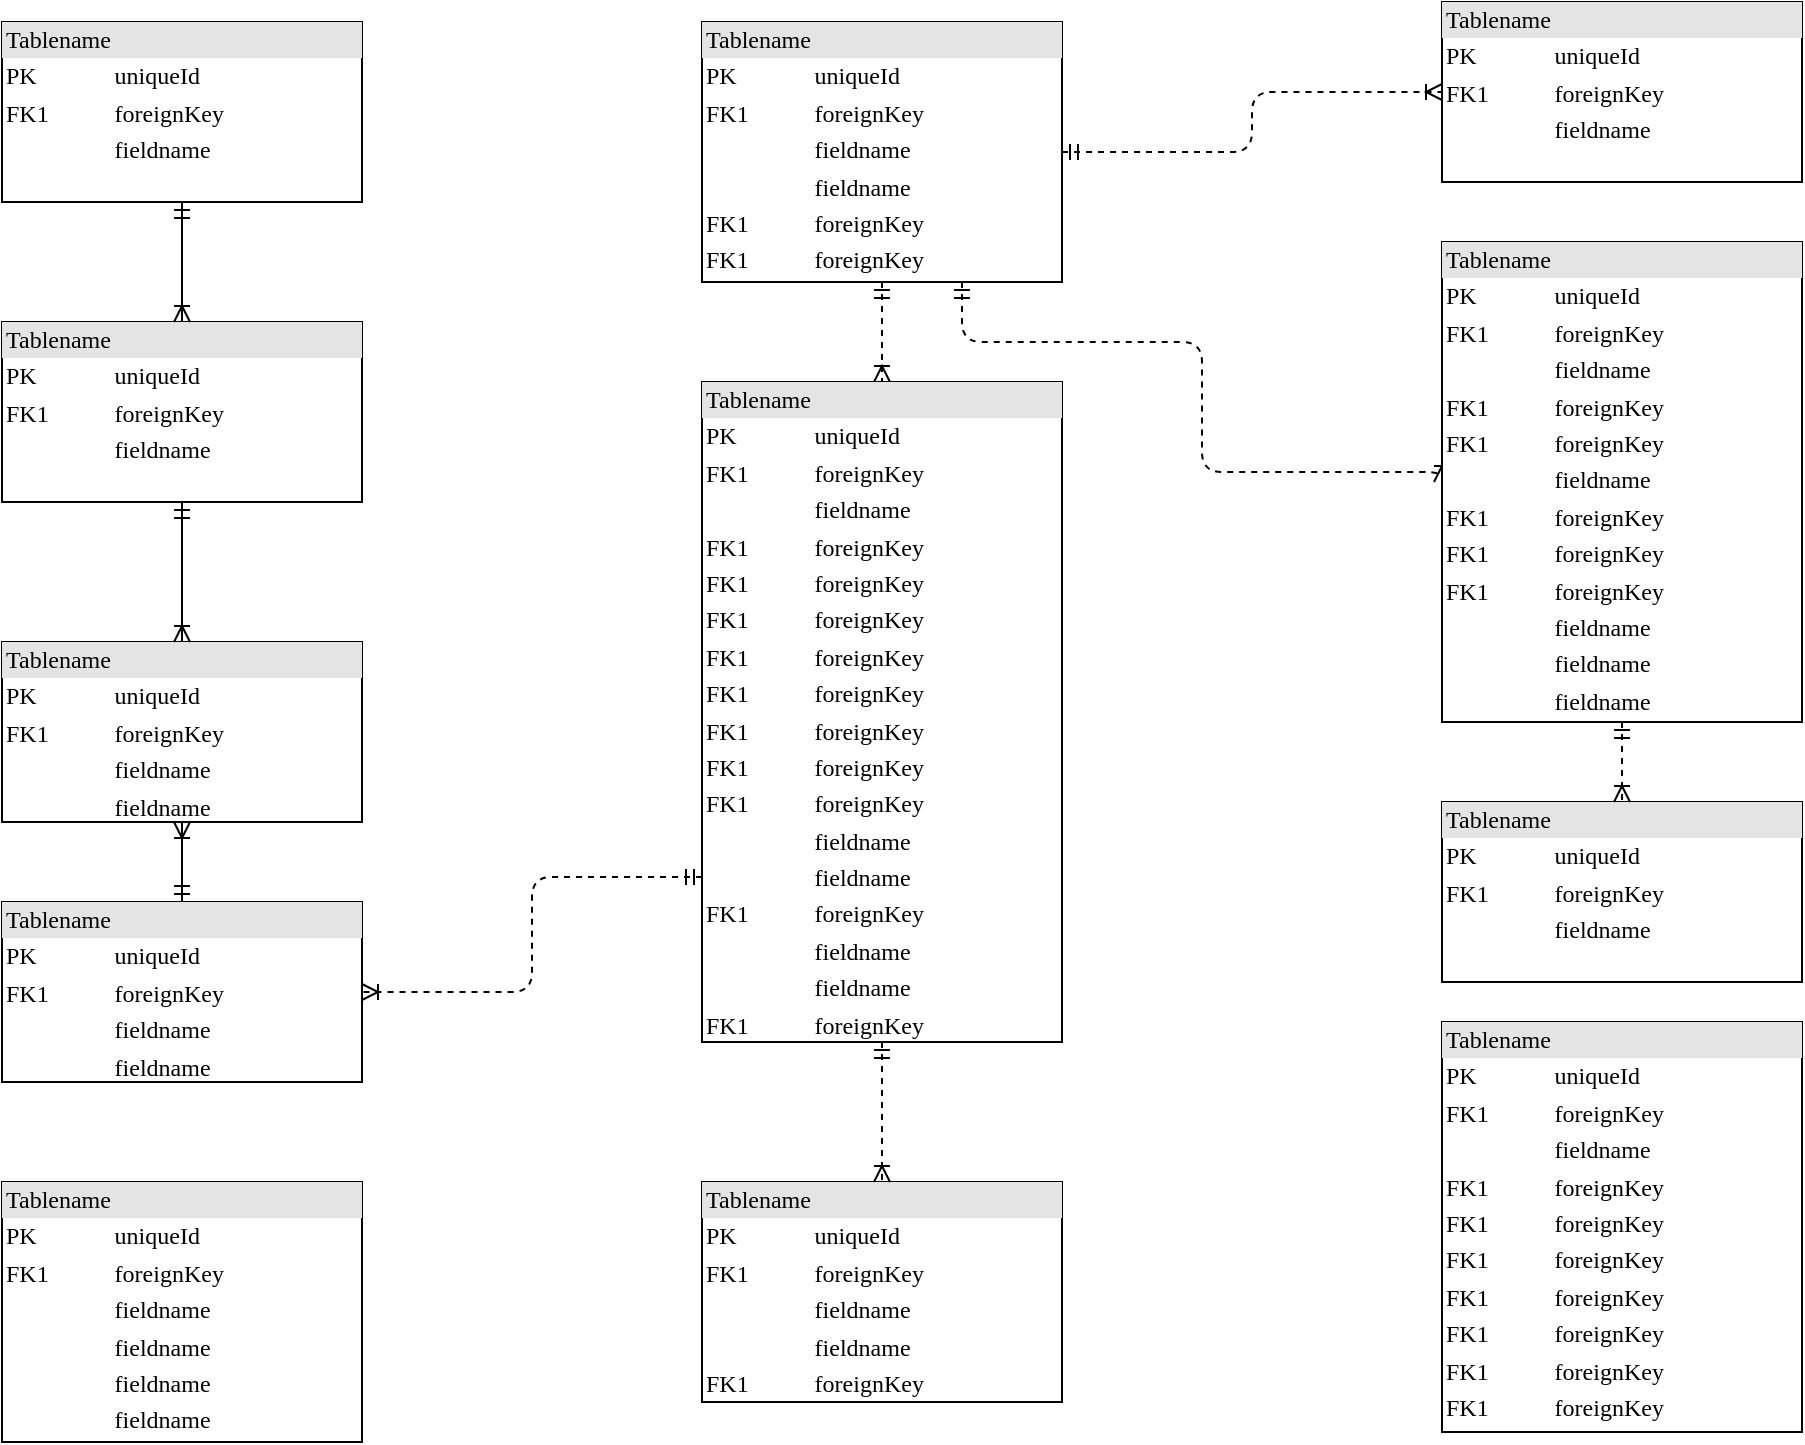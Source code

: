 <mxfile version="26.1.3">
  <diagram name="Page-1" id="2ca16b54-16f6-2749-3443-fa8db7711227">
    <mxGraphModel dx="1408" dy="748" grid="1" gridSize="10" guides="1" tooltips="1" connect="1" arrows="1" fold="1" page="1" pageScale="1" pageWidth="1100" pageHeight="850" background="none" math="0" shadow="0">
      <root>
        <mxCell id="0" />
        <mxCell id="1" parent="0" />
        <mxCell id="2ed32ef02a7f4228-1" value="&lt;div style=&quot;box-sizing:border-box;width:100%;background:#e4e4e4;padding:2px;&quot;&gt;Tablename&lt;/div&gt;&lt;table style=&quot;width:100%;font-size:1em;&quot; cellpadding=&quot;2&quot; cellspacing=&quot;0&quot;&gt;&lt;tr&gt;&lt;td&gt;PK&lt;/td&gt;&lt;td&gt;uniqueId&lt;/td&gt;&lt;/tr&gt;&lt;tr&gt;&lt;td&gt;FK1&lt;/td&gt;&lt;td&gt;foreignKey&lt;/td&gt;&lt;/tr&gt;&lt;tr&gt;&lt;td&gt;&lt;/td&gt;&lt;td&gt;fieldname&lt;/td&gt;&lt;/tr&gt;&lt;/table&gt;" style="verticalAlign=top;align=left;overflow=fill;html=1;rounded=0;shadow=0;comic=0;labelBackgroundColor=none;strokeWidth=1;fontFamily=Verdana;fontSize=12" parent="1" vertex="1">
          <mxGeometry x="110" y="100" width="180" height="90" as="geometry" />
        </mxCell>
        <mxCell id="2ed32ef02a7f4228-18" style="edgeStyle=orthogonalEdgeStyle;html=1;entryX=0.5;entryY=0;dashed=1;labelBackgroundColor=none;startArrow=ERmandOne;endArrow=ERoneToMany;fontFamily=Verdana;fontSize=12;align=left;" parent="1" source="2ed32ef02a7f4228-2" target="2ed32ef02a7f4228-8" edge="1">
          <mxGeometry relative="1" as="geometry" />
        </mxCell>
        <mxCell id="2ed32ef02a7f4228-19" style="edgeStyle=orthogonalEdgeStyle;html=1;dashed=1;labelBackgroundColor=none;startArrow=ERmandOne;endArrow=ERoneToMany;fontFamily=Verdana;fontSize=12;align=left;entryX=0;entryY=0.5;" parent="1" source="2ed32ef02a7f4228-2" target="2ed32ef02a7f4228-10" edge="1">
          <mxGeometry relative="1" as="geometry">
            <Array as="points">
              <mxPoint x="590" y="260" />
              <mxPoint x="710" y="260" />
              <mxPoint x="710" y="325" />
            </Array>
          </mxGeometry>
        </mxCell>
        <mxCell id="2ed32ef02a7f4228-20" style="edgeStyle=orthogonalEdgeStyle;html=1;dashed=1;labelBackgroundColor=none;startArrow=ERmandOne;endArrow=ERoneToMany;fontFamily=Verdana;fontSize=12;align=left;" parent="1" source="2ed32ef02a7f4228-2" target="2ed32ef02a7f4228-11" edge="1">
          <mxGeometry relative="1" as="geometry" />
        </mxCell>
        <mxCell id="2ed32ef02a7f4228-2" value="&lt;div style=&quot;box-sizing: border-box ; width: 100% ; background: #e4e4e4 ; padding: 2px&quot;&gt;Tablename&lt;/div&gt;&lt;table style=&quot;width: 100% ; font-size: 1em&quot; cellpadding=&quot;2&quot; cellspacing=&quot;0&quot;&gt;&lt;tbody&gt;&lt;tr&gt;&lt;td&gt;PK&lt;/td&gt;&lt;td&gt;uniqueId&lt;/td&gt;&lt;/tr&gt;&lt;tr&gt;&lt;td&gt;FK1&lt;/td&gt;&lt;td&gt;foreignKey&lt;/td&gt;&lt;/tr&gt;&lt;tr&gt;&lt;td&gt;&lt;/td&gt;&lt;td&gt;fieldname&lt;/td&gt;&lt;/tr&gt;&lt;tr&gt;&lt;td&gt;&lt;br&gt;&lt;/td&gt;&lt;td&gt;fieldname&lt;br&gt;&lt;/td&gt;&lt;/tr&gt;&lt;tr&gt;&lt;td&gt;FK1&lt;br&gt;&lt;/td&gt;&lt;td&gt;foreignKey&lt;br&gt;&lt;/td&gt;&lt;/tr&gt;&lt;tr&gt;&lt;td&gt;FK1&lt;br&gt;&lt;/td&gt;&lt;td&gt;foreignKey&lt;br&gt;&lt;/td&gt;&lt;/tr&gt;&lt;/tbody&gt;&lt;/table&gt;" style="verticalAlign=top;align=left;overflow=fill;html=1;rounded=0;shadow=0;comic=0;labelBackgroundColor=none;strokeWidth=1;fontFamily=Verdana;fontSize=12" parent="1" vertex="1">
          <mxGeometry x="460" y="100" width="180" height="130" as="geometry" />
        </mxCell>
        <mxCell id="2ed32ef02a7f4228-16" style="edgeStyle=orthogonalEdgeStyle;html=1;labelBackgroundColor=none;startArrow=ERmandOne;endArrow=ERoneToMany;fontFamily=Verdana;fontSize=12;align=left;" parent="1" source="2ed32ef02a7f4228-3" target="2ed32ef02a7f4228-4" edge="1">
          <mxGeometry relative="1" as="geometry" />
        </mxCell>
        <mxCell id="2ed32ef02a7f4228-22" style="edgeStyle=orthogonalEdgeStyle;html=1;exitX=0;exitY=0.75;entryX=1;entryY=0.5;dashed=1;labelBackgroundColor=none;startArrow=ERmandOne;endArrow=ERoneToMany;fontFamily=Verdana;fontSize=12;align=left;" parent="1" source="2ed32ef02a7f4228-8" target="2ed32ef02a7f4228-3" edge="1">
          <mxGeometry relative="1" as="geometry" />
        </mxCell>
        <mxCell id="2ed32ef02a7f4228-3" value="&lt;div style=&quot;box-sizing: border-box ; width: 100% ; background: #e4e4e4 ; padding: 2px&quot;&gt;Tablename&lt;/div&gt;&lt;table style=&quot;width: 100% ; font-size: 1em&quot; cellpadding=&quot;2&quot; cellspacing=&quot;0&quot;&gt;&lt;tbody&gt;&lt;tr&gt;&lt;td&gt;PK&lt;/td&gt;&lt;td&gt;uniqueId&lt;/td&gt;&lt;/tr&gt;&lt;tr&gt;&lt;td&gt;FK1&lt;/td&gt;&lt;td&gt;foreignKey&lt;/td&gt;&lt;/tr&gt;&lt;tr&gt;&lt;td&gt;&lt;/td&gt;&lt;td&gt;fieldname&lt;/td&gt;&lt;/tr&gt;&lt;tr&gt;&lt;td&gt;&lt;br&gt;&lt;/td&gt;&lt;td&gt;fieldname&lt;br&gt;&lt;/td&gt;&lt;/tr&gt;&lt;/tbody&gt;&lt;/table&gt;" style="verticalAlign=top;align=left;overflow=fill;html=1;rounded=0;shadow=0;comic=0;labelBackgroundColor=none;strokeWidth=1;fontFamily=Verdana;fontSize=12" parent="1" vertex="1">
          <mxGeometry x="110" y="540" width="180" height="90" as="geometry" />
        </mxCell>
        <mxCell id="2ed32ef02a7f4228-4" value="&lt;div style=&quot;box-sizing: border-box ; width: 100% ; background: #e4e4e4 ; padding: 2px&quot;&gt;Tablename&lt;/div&gt;&lt;table style=&quot;width: 100% ; font-size: 1em&quot; cellpadding=&quot;2&quot; cellspacing=&quot;0&quot;&gt;&lt;tbody&gt;&lt;tr&gt;&lt;td&gt;PK&lt;/td&gt;&lt;td&gt;uniqueId&lt;/td&gt;&lt;/tr&gt;&lt;tr&gt;&lt;td&gt;FK1&lt;/td&gt;&lt;td&gt;foreignKey&lt;/td&gt;&lt;/tr&gt;&lt;tr&gt;&lt;td&gt;&lt;/td&gt;&lt;td&gt;fieldname&lt;/td&gt;&lt;/tr&gt;&lt;tr&gt;&lt;td&gt;&lt;br&gt;&lt;/td&gt;&lt;td&gt;fieldname&lt;br&gt;&lt;/td&gt;&lt;/tr&gt;&lt;/tbody&gt;&lt;/table&gt;" style="verticalAlign=top;align=left;overflow=fill;html=1;rounded=0;shadow=0;comic=0;labelBackgroundColor=none;strokeWidth=1;fontFamily=Verdana;fontSize=12" parent="1" vertex="1">
          <mxGeometry x="110" y="410" width="180" height="90" as="geometry" />
        </mxCell>
        <mxCell id="2ed32ef02a7f4228-15" style="edgeStyle=orthogonalEdgeStyle;html=1;entryX=0.5;entryY=0;labelBackgroundColor=none;startArrow=ERmandOne;endArrow=ERoneToMany;fontFamily=Verdana;fontSize=12;align=left;" parent="1" source="2ed32ef02a7f4228-5" target="2ed32ef02a7f4228-4" edge="1">
          <mxGeometry relative="1" as="geometry" />
        </mxCell>
        <mxCell id="2ed32ef02a7f4228-5" value="&lt;div style=&quot;box-sizing:border-box;width:100%;background:#e4e4e4;padding:2px;&quot;&gt;Tablename&lt;/div&gt;&lt;table style=&quot;width:100%;font-size:1em;&quot; cellpadding=&quot;2&quot; cellspacing=&quot;0&quot;&gt;&lt;tr&gt;&lt;td&gt;PK&lt;/td&gt;&lt;td&gt;uniqueId&lt;/td&gt;&lt;/tr&gt;&lt;tr&gt;&lt;td&gt;FK1&lt;/td&gt;&lt;td&gt;foreignKey&lt;/td&gt;&lt;/tr&gt;&lt;tr&gt;&lt;td&gt;&lt;/td&gt;&lt;td&gt;fieldname&lt;/td&gt;&lt;/tr&gt;&lt;/table&gt;" style="verticalAlign=top;align=left;overflow=fill;html=1;rounded=0;shadow=0;comic=0;labelBackgroundColor=none;strokeWidth=1;fontFamily=Verdana;fontSize=12" parent="1" vertex="1">
          <mxGeometry x="110" y="250" width="180" height="90" as="geometry" />
        </mxCell>
        <mxCell id="2ed32ef02a7f4228-6" value="&lt;div style=&quot;box-sizing: border-box ; width: 100% ; background: #e4e4e4 ; padding: 2px&quot;&gt;Tablename&lt;/div&gt;&lt;table style=&quot;width: 100% ; font-size: 1em&quot; cellpadding=&quot;2&quot; cellspacing=&quot;0&quot;&gt;&lt;tbody&gt;&lt;tr&gt;&lt;td&gt;PK&lt;/td&gt;&lt;td&gt;uniqueId&lt;/td&gt;&lt;/tr&gt;&lt;tr&gt;&lt;td&gt;FK1&lt;/td&gt;&lt;td&gt;foreignKey&lt;/td&gt;&lt;/tr&gt;&lt;tr&gt;&lt;td&gt;&lt;/td&gt;&lt;td&gt;fieldname&lt;/td&gt;&lt;/tr&gt;&lt;tr&gt;&lt;td&gt;FK1&lt;br&gt;&lt;/td&gt;&lt;td&gt;foreignKey&lt;br&gt;&lt;/td&gt;&lt;/tr&gt;&lt;tr&gt;&lt;td&gt;FK1&lt;br&gt;&lt;/td&gt;&lt;td&gt;foreignKey&lt;br&gt;&lt;/td&gt;&lt;/tr&gt;&lt;tr&gt;&lt;td&gt;FK1&lt;br&gt;&lt;/td&gt;&lt;td&gt;foreignKey&lt;br&gt;&lt;/td&gt;&lt;/tr&gt;&lt;tr&gt;&lt;td&gt;FK1&lt;br&gt;&lt;/td&gt;&lt;td&gt;foreignKey&lt;br&gt;&lt;/td&gt;&lt;/tr&gt;&lt;tr&gt;&lt;td&gt;FK1&lt;br&gt;&lt;/td&gt;&lt;td&gt;foreignKey&lt;br&gt;&lt;/td&gt;&lt;/tr&gt;&lt;tr&gt;&lt;td&gt;FK1&lt;br&gt;&lt;/td&gt;&lt;td&gt;foreignKey&lt;br&gt;&lt;/td&gt;&lt;/tr&gt;&lt;tr&gt;&lt;td&gt;FK1&lt;br&gt;&lt;/td&gt;&lt;td&gt;foreignKey&lt;br&gt;&lt;/td&gt;&lt;/tr&gt;&lt;/tbody&gt;&lt;/table&gt;" style="verticalAlign=top;align=left;overflow=fill;html=1;rounded=0;shadow=0;comic=0;labelBackgroundColor=none;strokeWidth=1;fontFamily=Verdana;fontSize=12" parent="1" vertex="1">
          <mxGeometry x="830" y="600" width="180" height="205" as="geometry" />
        </mxCell>
        <mxCell id="2ed32ef02a7f4228-7" value="&lt;div style=&quot;box-sizing: border-box ; width: 100% ; background: #e4e4e4 ; padding: 2px&quot;&gt;Tablename&lt;/div&gt;&lt;table style=&quot;width: 100% ; font-size: 1em&quot; cellpadding=&quot;2&quot; cellspacing=&quot;0&quot;&gt;&lt;tbody&gt;&lt;tr&gt;&lt;td&gt;PK&lt;/td&gt;&lt;td&gt;uniqueId&lt;/td&gt;&lt;/tr&gt;&lt;tr&gt;&lt;td&gt;FK1&lt;/td&gt;&lt;td&gt;foreignKey&lt;/td&gt;&lt;/tr&gt;&lt;tr&gt;&lt;td&gt;&lt;/td&gt;&lt;td&gt;fieldname&lt;/td&gt;&lt;/tr&gt;&lt;tr&gt;&lt;td&gt;&lt;br&gt;&lt;/td&gt;&lt;td&gt;fieldname&lt;br&gt;&lt;/td&gt;&lt;/tr&gt;&lt;tr&gt;&lt;td&gt;FK1&lt;br&gt;&lt;/td&gt;&lt;td&gt;foreignKey&lt;br&gt;&lt;/td&gt;&lt;/tr&gt;&lt;/tbody&gt;&lt;/table&gt;" style="verticalAlign=top;align=left;overflow=fill;html=1;rounded=0;shadow=0;comic=0;labelBackgroundColor=none;strokeWidth=1;fontFamily=Verdana;fontSize=12" parent="1" vertex="1">
          <mxGeometry x="460" y="680" width="180" height="110" as="geometry" />
        </mxCell>
        <mxCell id="2ed32ef02a7f4228-17" style="edgeStyle=orthogonalEdgeStyle;html=1;entryX=0.5;entryY=0;labelBackgroundColor=none;startArrow=ERmandOne;endArrow=ERoneToMany;fontFamily=Verdana;fontSize=12;align=left;dashed=1;" parent="1" source="2ed32ef02a7f4228-8" target="2ed32ef02a7f4228-7" edge="1">
          <mxGeometry relative="1" as="geometry" />
        </mxCell>
        <mxCell id="2ed32ef02a7f4228-8" value="&lt;div style=&quot;box-sizing: border-box ; width: 100% ; background: #e4e4e4 ; padding: 2px&quot;&gt;Tablename&lt;/div&gt;&lt;table style=&quot;width: 100% ; font-size: 1em&quot; cellpadding=&quot;2&quot; cellspacing=&quot;0&quot;&gt;&lt;tbody&gt;&lt;tr&gt;&lt;td&gt;PK&lt;/td&gt;&lt;td&gt;uniqueId&lt;/td&gt;&lt;/tr&gt;&lt;tr&gt;&lt;td&gt;FK1&lt;/td&gt;&lt;td&gt;foreignKey&lt;/td&gt;&lt;/tr&gt;&lt;tr&gt;&lt;td&gt;&lt;/td&gt;&lt;td&gt;fieldname&lt;/td&gt;&lt;/tr&gt;&lt;tr&gt;&lt;td&gt;FK1&lt;br&gt;&lt;/td&gt;&lt;td&gt;foreignKey&lt;br&gt;&lt;/td&gt;&lt;/tr&gt;&lt;tr&gt;&lt;td&gt;FK1&lt;br&gt;&lt;/td&gt;&lt;td&gt;foreignKey&lt;br&gt;&lt;/td&gt;&lt;/tr&gt;&lt;tr&gt;&lt;td&gt;FK1&lt;br&gt;&lt;/td&gt;&lt;td&gt;foreignKey&lt;br&gt;&lt;/td&gt;&lt;/tr&gt;&lt;tr&gt;&lt;td&gt;FK1&lt;br&gt;&lt;/td&gt;&lt;td&gt;foreignKey&lt;br&gt;&lt;/td&gt;&lt;/tr&gt;&lt;tr&gt;&lt;td&gt;FK1&lt;br&gt;&lt;/td&gt;&lt;td&gt;foreignKey&lt;br&gt;&lt;/td&gt;&lt;/tr&gt;&lt;tr&gt;&lt;td&gt;FK1&lt;br&gt;&lt;/td&gt;&lt;td&gt;foreignKey&lt;br&gt;&lt;/td&gt;&lt;/tr&gt;&lt;tr&gt;&lt;td&gt;FK1&lt;br&gt;&lt;/td&gt;&lt;td&gt;foreignKey&lt;br&gt;&lt;/td&gt;&lt;/tr&gt;&lt;tr&gt;&lt;td&gt;FK1&lt;br&gt;&lt;/td&gt;&lt;td&gt;foreignKey&lt;br&gt;&lt;/td&gt;&lt;/tr&gt;&lt;tr&gt;&lt;td&gt;&lt;br&gt;&lt;/td&gt;&lt;td&gt;fieldname&lt;br&gt;&lt;/td&gt;&lt;/tr&gt;&lt;tr&gt;&lt;td&gt;&lt;br&gt;&lt;/td&gt;&lt;td&gt;fieldname&lt;br&gt;&lt;/td&gt;&lt;/tr&gt;&lt;tr&gt;&lt;td&gt;FK1&lt;br&gt;&lt;/td&gt;&lt;td&gt;foreignKey&lt;br&gt;&lt;/td&gt;&lt;/tr&gt;&lt;tr&gt;&lt;td&gt;&lt;br&gt;&lt;/td&gt;&lt;td&gt;fieldname&lt;br&gt;&lt;/td&gt;&lt;/tr&gt;&lt;tr&gt;&lt;td&gt;&lt;br&gt;&lt;/td&gt;&lt;td&gt;fieldname&lt;br&gt;&lt;/td&gt;&lt;/tr&gt;&lt;tr&gt;&lt;td&gt;FK1&lt;br&gt;&lt;/td&gt;&lt;td&gt;foreignKey&lt;br&gt;&lt;/td&gt;&lt;/tr&gt;&lt;/tbody&gt;&lt;/table&gt;" style="verticalAlign=top;align=left;overflow=fill;html=1;rounded=0;shadow=0;comic=0;labelBackgroundColor=none;strokeWidth=1;fontFamily=Verdana;fontSize=12" parent="1" vertex="1">
          <mxGeometry x="460" y="280" width="180" height="330" as="geometry" />
        </mxCell>
        <mxCell id="2ed32ef02a7f4228-9" value="&lt;div style=&quot;box-sizing:border-box;width:100%;background:#e4e4e4;padding:2px;&quot;&gt;Tablename&lt;/div&gt;&lt;table style=&quot;width:100%;font-size:1em;&quot; cellpadding=&quot;2&quot; cellspacing=&quot;0&quot;&gt;&lt;tr&gt;&lt;td&gt;PK&lt;/td&gt;&lt;td&gt;uniqueId&lt;/td&gt;&lt;/tr&gt;&lt;tr&gt;&lt;td&gt;FK1&lt;/td&gt;&lt;td&gt;foreignKey&lt;/td&gt;&lt;/tr&gt;&lt;tr&gt;&lt;td&gt;&lt;/td&gt;&lt;td&gt;fieldname&lt;/td&gt;&lt;/tr&gt;&lt;/table&gt;" style="verticalAlign=top;align=left;overflow=fill;html=1;rounded=0;shadow=0;comic=0;labelBackgroundColor=none;strokeWidth=1;fontFamily=Verdana;fontSize=12" parent="1" vertex="1">
          <mxGeometry x="830" y="490" width="180" height="90" as="geometry" />
        </mxCell>
        <mxCell id="2ed32ef02a7f4228-21" style="edgeStyle=orthogonalEdgeStyle;html=1;entryX=0.5;entryY=0;dashed=1;labelBackgroundColor=none;startArrow=ERmandOne;endArrow=ERoneToMany;fontFamily=Verdana;fontSize=12;align=left;" parent="1" source="2ed32ef02a7f4228-10" target="2ed32ef02a7f4228-9" edge="1">
          <mxGeometry relative="1" as="geometry" />
        </mxCell>
        <mxCell id="2ed32ef02a7f4228-10" value="&lt;div style=&quot;box-sizing: border-box ; width: 100% ; background: #e4e4e4 ; padding: 2px&quot;&gt;Tablename&lt;/div&gt;&lt;table style=&quot;width: 100% ; font-size: 1em&quot; cellpadding=&quot;2&quot; cellspacing=&quot;0&quot;&gt;&lt;tbody&gt;&lt;tr&gt;&lt;td&gt;PK&lt;/td&gt;&lt;td&gt;uniqueId&lt;/td&gt;&lt;/tr&gt;&lt;tr&gt;&lt;td&gt;FK1&lt;/td&gt;&lt;td&gt;foreignKey&lt;/td&gt;&lt;/tr&gt;&lt;tr&gt;&lt;td&gt;&lt;/td&gt;&lt;td&gt;fieldname&lt;/td&gt;&lt;/tr&gt;&lt;tr&gt;&lt;td&gt;FK1&lt;br&gt;&lt;/td&gt;&lt;td&gt;foreignKey&lt;br&gt;&lt;/td&gt;&lt;/tr&gt;&lt;tr&gt;&lt;td&gt;FK1&lt;br&gt;&lt;/td&gt;&lt;td&gt;foreignKey&lt;br&gt;&lt;/td&gt;&lt;/tr&gt;&lt;tr&gt;&lt;td&gt;&lt;br&gt;&lt;/td&gt;&lt;td&gt;fieldname&lt;br&gt;&lt;/td&gt;&lt;/tr&gt;&lt;tr&gt;&lt;td&gt;FK1&lt;br&gt;&lt;/td&gt;&lt;td&gt;foreignKey&lt;br&gt;&lt;/td&gt;&lt;/tr&gt;&lt;tr&gt;&lt;td&gt;FK1&lt;br&gt;&lt;/td&gt;&lt;td&gt;foreignKey&lt;br&gt;&lt;/td&gt;&lt;/tr&gt;&lt;tr&gt;&lt;td&gt;FK1&lt;br&gt;&lt;/td&gt;&lt;td&gt;foreignKey&lt;br&gt;&lt;/td&gt;&lt;/tr&gt;&lt;tr&gt;&lt;td&gt;&lt;br&gt;&lt;/td&gt;&lt;td&gt;fieldname&lt;br&gt;&lt;/td&gt;&lt;/tr&gt;&lt;tr&gt;&lt;td&gt;&lt;br&gt;&lt;/td&gt;&lt;td&gt;fieldname&lt;br&gt;&lt;/td&gt;&lt;/tr&gt;&lt;tr&gt;&lt;td&gt;&lt;br&gt;&lt;/td&gt;&lt;td&gt;fieldname&lt;br&gt;&lt;/td&gt;&lt;/tr&gt;&lt;/tbody&gt;&lt;/table&gt;" style="verticalAlign=top;align=left;overflow=fill;html=1;rounded=0;shadow=0;comic=0;labelBackgroundColor=none;strokeWidth=1;fontFamily=Verdana;fontSize=12" parent="1" vertex="1">
          <mxGeometry x="830" y="210" width="180" height="240" as="geometry" />
        </mxCell>
        <mxCell id="2ed32ef02a7f4228-11" value="&lt;div style=&quot;box-sizing:border-box;width:100%;background:#e4e4e4;padding:2px;&quot;&gt;Tablename&lt;/div&gt;&lt;table style=&quot;width:100%;font-size:1em;&quot; cellpadding=&quot;2&quot; cellspacing=&quot;0&quot;&gt;&lt;tr&gt;&lt;td&gt;PK&lt;/td&gt;&lt;td&gt;uniqueId&lt;/td&gt;&lt;/tr&gt;&lt;tr&gt;&lt;td&gt;FK1&lt;/td&gt;&lt;td&gt;foreignKey&lt;/td&gt;&lt;/tr&gt;&lt;tr&gt;&lt;td&gt;&lt;/td&gt;&lt;td&gt;fieldname&lt;/td&gt;&lt;/tr&gt;&lt;/table&gt;" style="verticalAlign=top;align=left;overflow=fill;html=1;rounded=0;shadow=0;comic=0;labelBackgroundColor=none;strokeWidth=1;fontFamily=Verdana;fontSize=12" parent="1" vertex="1">
          <mxGeometry x="830" y="90" width="180" height="90" as="geometry" />
        </mxCell>
        <mxCell id="2ed32ef02a7f4228-12" value="&lt;div style=&quot;box-sizing: border-box ; width: 100% ; background: #e4e4e4 ; padding: 2px&quot;&gt;Tablename&lt;/div&gt;&lt;table style=&quot;width: 100% ; font-size: 1em&quot; cellpadding=&quot;2&quot; cellspacing=&quot;0&quot;&gt;&lt;tbody&gt;&lt;tr&gt;&lt;td&gt;PK&lt;/td&gt;&lt;td&gt;uniqueId&lt;/td&gt;&lt;/tr&gt;&lt;tr&gt;&lt;td&gt;FK1&lt;/td&gt;&lt;td&gt;foreignKey&lt;/td&gt;&lt;/tr&gt;&lt;tr&gt;&lt;td&gt;&lt;/td&gt;&lt;td&gt;fieldname&lt;/td&gt;&lt;/tr&gt;&lt;tr&gt;&lt;td&gt;&lt;br&gt;&lt;/td&gt;&lt;td&gt;fieldname&lt;br&gt;&lt;/td&gt;&lt;/tr&gt;&lt;tr&gt;&lt;td&gt;&lt;br&gt;&lt;/td&gt;&lt;td&gt;fieldname&lt;br&gt;&lt;/td&gt;&lt;/tr&gt;&lt;tr&gt;&lt;td&gt;&lt;br&gt;&lt;/td&gt;&lt;td&gt;fieldname&lt;br&gt;&lt;/td&gt;&lt;/tr&gt;&lt;/tbody&gt;&lt;/table&gt;" style="verticalAlign=top;align=left;overflow=fill;html=1;rounded=0;shadow=0;comic=0;labelBackgroundColor=none;strokeWidth=1;fontFamily=Verdana;fontSize=12" parent="1" vertex="1">
          <mxGeometry x="110" y="680" width="180" height="130" as="geometry" />
        </mxCell>
        <mxCell id="2ed32ef02a7f4228-13" value="" style="edgeStyle=orthogonalEdgeStyle;html=1;endArrow=ERoneToMany;startArrow=ERmandOne;labelBackgroundColor=none;fontFamily=Verdana;fontSize=12;align=left;exitX=0.5;exitY=1;entryX=0.5;entryY=0;" parent="1" source="2ed32ef02a7f4228-1" target="2ed32ef02a7f4228-5" edge="1">
          <mxGeometry width="100" height="100" relative="1" as="geometry">
            <mxPoint x="350" y="370" as="sourcePoint" />
            <mxPoint x="450" y="270" as="targetPoint" />
          </mxGeometry>
        </mxCell>
      </root>
    </mxGraphModel>
  </diagram>
</mxfile>

